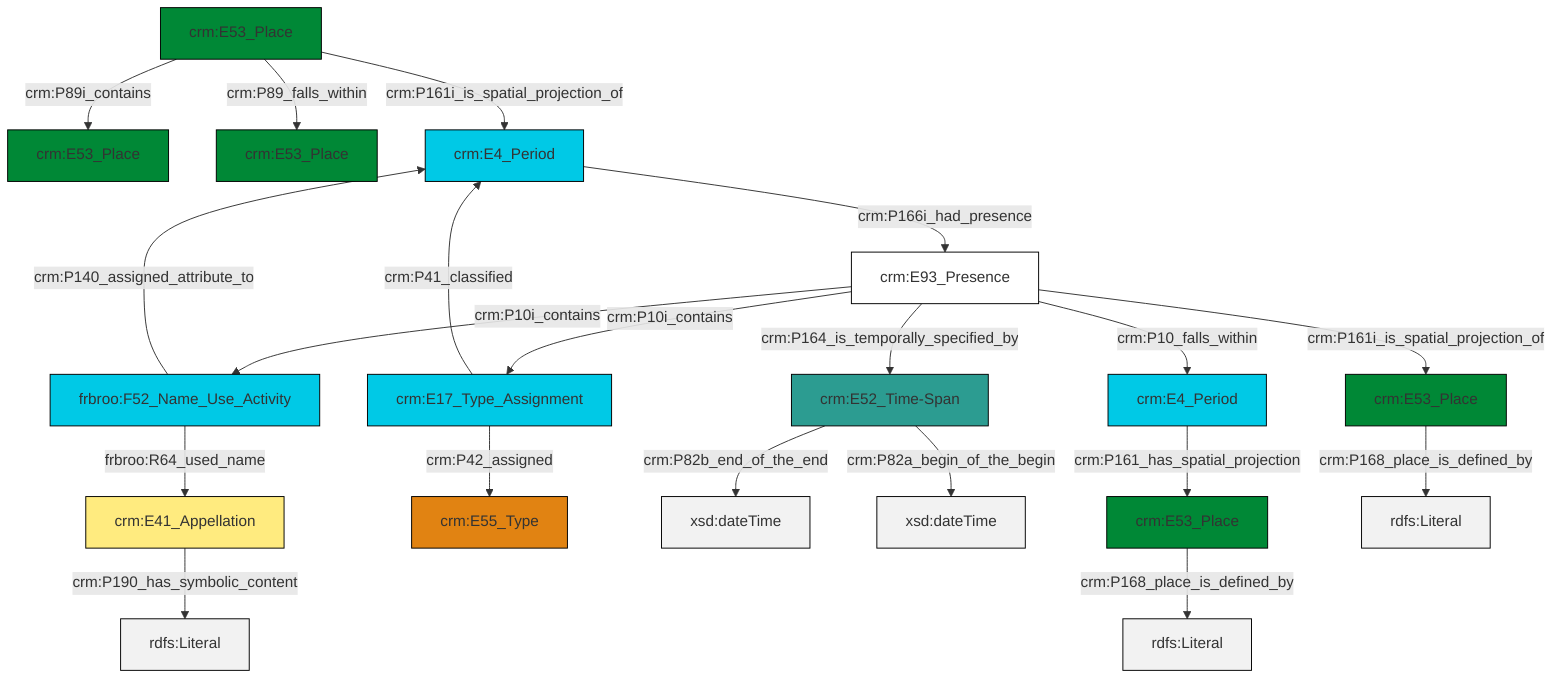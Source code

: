 graph TD
classDef Literal fill:#f2f2f2,stroke:#000000;
classDef CRM_Entity fill:#FFFFFF,stroke:#000000;
classDef Temporal_Entity fill:#00C9E6, stroke:#000000;
classDef Type fill:#E18312, stroke:#000000;
classDef Time-Span fill:#2C9C91, stroke:#000000;
classDef Appellation fill:#FFEB7F, stroke:#000000;
classDef Place fill:#008836, stroke:#000000;
classDef Persistent_Item fill:#B266B2, stroke:#000000;
classDef Conceptual_Object fill:#FFD700, stroke:#000000;
classDef Physical_Thing fill:#D2B48C, stroke:#000000;
classDef Actor fill:#f58aad, stroke:#000000;
classDef PC_Classes fill:#4ce600, stroke:#000000;
classDef Multi fill:#cccccc,stroke:#000000;

0["crm:E53_Place"]:::Place -->|crm:P89i_contains| 1["crm:E53_Place"]:::Place
7["crm:E17_Type_Assignment"]:::Temporal_Entity -->|crm:P42_assigned| 8["crm:E55_Type"]:::Type
2["crm:E93_Presence"]:::CRM_Entity -->|crm:P10i_contains| 7["crm:E17_Type_Assignment"]:::Temporal_Entity
2["crm:E93_Presence"]:::CRM_Entity -->|crm:P10i_contains| 12["frbroo:F52_Name_Use_Activity"]:::Temporal_Entity
2["crm:E93_Presence"]:::CRM_Entity -->|crm:P161i_is_spatial_projection_of| 9["crm:E53_Place"]:::Place
16["crm:E52_Time-Span"]:::Time-Span -->|crm:P82b_end_of_the_end| 17[xsd:dateTime]:::Literal
16["crm:E52_Time-Span"]:::Time-Span -->|crm:P82a_begin_of_the_begin| 18[xsd:dateTime]:::Literal
12["frbroo:F52_Name_Use_Activity"]:::Temporal_Entity -->|frbroo:R64_used_name| 4["crm:E41_Appellation"]:::Appellation
0["crm:E53_Place"]:::Place -->|crm:P89_falls_within| 19["crm:E53_Place"]:::Place
4["crm:E41_Appellation"]:::Appellation -->|crm:P190_has_symbolic_content| 21[rdfs:Literal]:::Literal
2["crm:E93_Presence"]:::CRM_Entity -->|crm:P164_is_temporally_specified_by| 16["crm:E52_Time-Span"]:::Time-Span
2["crm:E93_Presence"]:::CRM_Entity -->|crm:P10_falls_within| 22["crm:E4_Period"]:::Temporal_Entity
22["crm:E4_Period"]:::Temporal_Entity -->|crm:P161_has_spatial_projection| 23["crm:E53_Place"]:::Place
12["frbroo:F52_Name_Use_Activity"]:::Temporal_Entity -->|crm:P140_assigned_attribute_to| 24["crm:E4_Period"]:::Temporal_Entity
24["crm:E4_Period"]:::Temporal_Entity -->|crm:P166i_had_presence| 2["crm:E93_Presence"]:::CRM_Entity
9["crm:E53_Place"]:::Place -->|crm:P168_place_is_defined_by| 28[rdfs:Literal]:::Literal
23["crm:E53_Place"]:::Place -->|crm:P168_place_is_defined_by| 29[rdfs:Literal]:::Literal
7["crm:E17_Type_Assignment"]:::Temporal_Entity -->|crm:P41_classified| 24["crm:E4_Period"]:::Temporal_Entity
0["crm:E53_Place"]:::Place -->|crm:P161i_is_spatial_projection_of| 24["crm:E4_Period"]:::Temporal_Entity